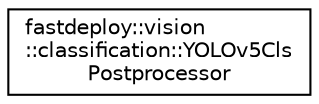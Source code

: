 digraph "Graphical Class Hierarchy"
{
  edge [fontname="Helvetica",fontsize="10",labelfontname="Helvetica",labelfontsize="10"];
  node [fontname="Helvetica",fontsize="10",shape=record];
  rankdir="LR";
  Node1 [label="fastdeploy::vision\l::classification::YOLOv5Cls\lPostprocessor",height=0.2,width=0.4,color="black", fillcolor="white", style="filled",URL="$classfastdeploy_1_1vision_1_1classification_1_1YOLOv5ClsPostprocessor.html",tooltip="Postprocessor object for YOLOv5Cls serials model. "];
}
